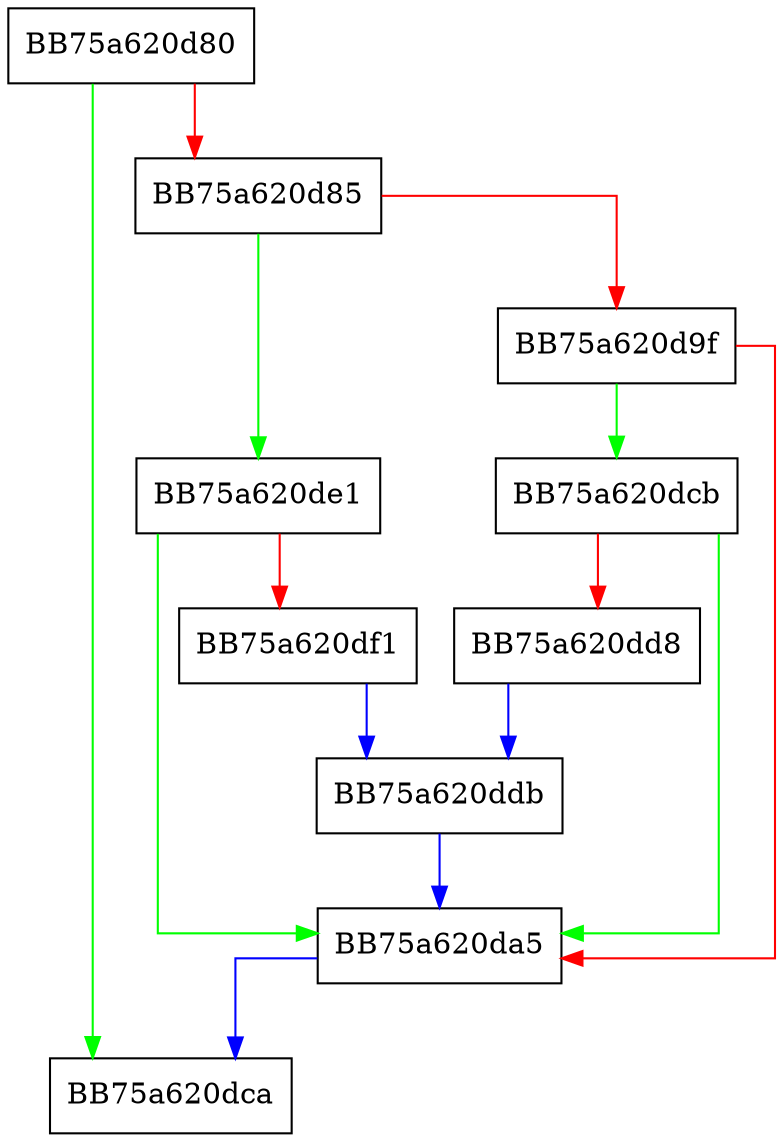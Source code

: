 digraph pdfMlexer_ResetInputBuffer {
  node [shape="box"];
  graph [splines=ortho];
  BB75a620d80 -> BB75a620dca [color="green"];
  BB75a620d80 -> BB75a620d85 [color="red"];
  BB75a620d85 -> BB75a620de1 [color="green"];
  BB75a620d85 -> BB75a620d9f [color="red"];
  BB75a620d9f -> BB75a620dcb [color="green"];
  BB75a620d9f -> BB75a620da5 [color="red"];
  BB75a620da5 -> BB75a620dca [color="blue"];
  BB75a620dcb -> BB75a620da5 [color="green"];
  BB75a620dcb -> BB75a620dd8 [color="red"];
  BB75a620dd8 -> BB75a620ddb [color="blue"];
  BB75a620ddb -> BB75a620da5 [color="blue"];
  BB75a620de1 -> BB75a620da5 [color="green"];
  BB75a620de1 -> BB75a620df1 [color="red"];
  BB75a620df1 -> BB75a620ddb [color="blue"];
}